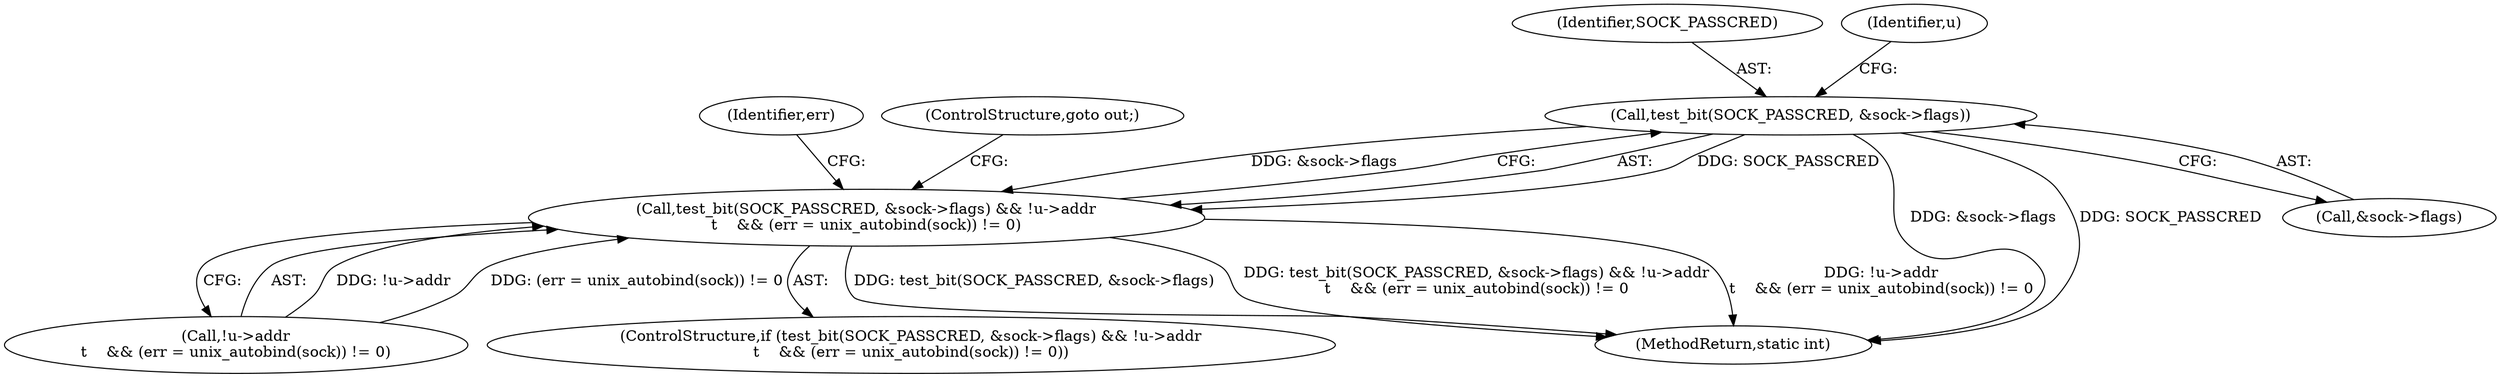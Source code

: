 digraph "0_linux_e0e3cea46d31d23dc40df0a49a7a2c04fe8edfea_0@pointer" {
"1000234" [label="(Call,test_bit(SOCK_PASSCRED, &sock->flags))"];
"1000233" [label="(Call,test_bit(SOCK_PASSCRED, &sock->flags) && !u->addr\n\t    && (err = unix_autobind(sock)) != 0)"];
"1000235" [label="(Identifier,SOCK_PASSCRED)"];
"1000580" [label="(MethodReturn,static int)"];
"1000240" [label="(Call,!u->addr\n\t    && (err = unix_autobind(sock)) != 0)"];
"1000253" [label="(Identifier,err)"];
"1000232" [label="(ControlStructure,if (test_bit(SOCK_PASSCRED, &sock->flags) && !u->addr\n\t    && (err = unix_autobind(sock)) != 0))"];
"1000236" [label="(Call,&sock->flags)"];
"1000234" [label="(Call,test_bit(SOCK_PASSCRED, &sock->flags))"];
"1000251" [label="(ControlStructure,goto out;)"];
"1000233" [label="(Call,test_bit(SOCK_PASSCRED, &sock->flags) && !u->addr\n\t    && (err = unix_autobind(sock)) != 0)"];
"1000243" [label="(Identifier,u)"];
"1000234" -> "1000233"  [label="AST: "];
"1000234" -> "1000236"  [label="CFG: "];
"1000235" -> "1000234"  [label="AST: "];
"1000236" -> "1000234"  [label="AST: "];
"1000243" -> "1000234"  [label="CFG: "];
"1000233" -> "1000234"  [label="CFG: "];
"1000234" -> "1000580"  [label="DDG: &sock->flags"];
"1000234" -> "1000580"  [label="DDG: SOCK_PASSCRED"];
"1000234" -> "1000233"  [label="DDG: SOCK_PASSCRED"];
"1000234" -> "1000233"  [label="DDG: &sock->flags"];
"1000233" -> "1000232"  [label="AST: "];
"1000233" -> "1000240"  [label="CFG: "];
"1000240" -> "1000233"  [label="AST: "];
"1000251" -> "1000233"  [label="CFG: "];
"1000253" -> "1000233"  [label="CFG: "];
"1000233" -> "1000580"  [label="DDG: test_bit(SOCK_PASSCRED, &sock->flags) && !u->addr\n\t    && (err = unix_autobind(sock)) != 0"];
"1000233" -> "1000580"  [label="DDG: !u->addr\n\t    && (err = unix_autobind(sock)) != 0"];
"1000233" -> "1000580"  [label="DDG: test_bit(SOCK_PASSCRED, &sock->flags)"];
"1000240" -> "1000233"  [label="DDG: !u->addr"];
"1000240" -> "1000233"  [label="DDG: (err = unix_autobind(sock)) != 0"];
}
